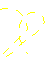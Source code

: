 prologues := 3;     % sortie EPS

beginfig(1);
pickup pencircle scaled .1

draw
% PARTICIPANT 0 (THIS IS A SAMPLE TO UNDERSTAND SYNTAX)
% (3,4)..(4,5)---(12,12)
% YOUR OUTGOING CONNECTOR GOES HERE
% --
% //////////////////////////////////////
% PARTICIPANT A

% YOUR OUTGOING CONNECTOR GOES HERE

% //////////////////////////////////////
% PARTICIPANT B
(1,1) .. (2,2) .. (3,3) .. (4,4) -- (5,5) -- (6,6) -- (7,7) -- (8,8) -- (9,9) -- (10,10)
% YOUR OUTGOING CONNECTOR GOES HERE
..
% //////////////////////////////////////
% PARTICIPANT C

% YOUR OUTGOING CONNECTOR GOES HERE

% //////////////////////////////////////
% PARTICIPANT D

% YOUR OUTGOING CONNECTOR GOES HERE

% //////////////////////////////////////
% PARTICIPANT E (YOU ARE THE LAST ONE)
(0,0) .. (8,5) .. (15,15) .. (7,7) .. (10,1) dashed evenly withcolor (1,1,0);
%THIS IS THE END OF THE DRAWING
;
endfig;
end
